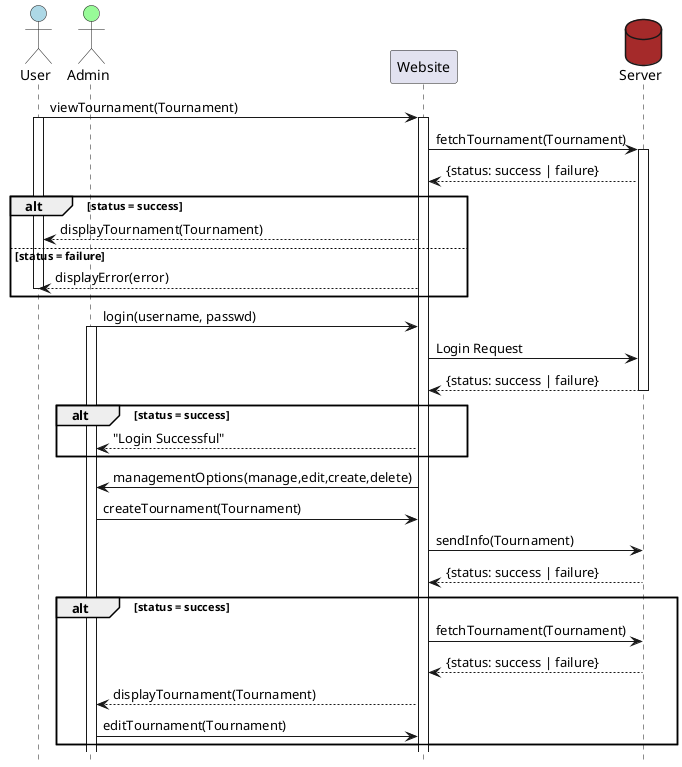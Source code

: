 @startuml Asura Tournament System
Actor User #lightblue
Actor Admin #palegreen
participant Website
database Server #brown
hide footbox

User->Website: viewTournament(Tournament)
activate User
activate Website
Website->Server: fetchTournament(Tournament)
activate Server
Server-->Website: {status: success | failure}
alt status = success
Website-->User: displayTournament(Tournament)
else status = failure 
Website-->User: displayError(error)
deactivate User
end

Admin->Website: login(username, passwd)
activate Admin
Website->Server: Login Request
Server-->Website: {status: success | failure}
deactivate Server
alt status = success
Website-->Admin: "Login Successful"
end
Website->Admin: managementOptions(manage,edit,create,delete)
' Website-->Admin: Login successful
Admin->Website: createTournament(Tournament)
Website->Server: sendInfo(Tournament)
Server-->Website: {status: success | failure}
alt status = success
Website->Server: fetchTournament(Tournament)
Server-->Website: {status: success | failure}
' deactivate Server
Website-->Admin: displayTournament(Tournament)
Admin->Website: editTournament(Tournament)
' deactivate Admin
' deactivate Website
end
@enduml